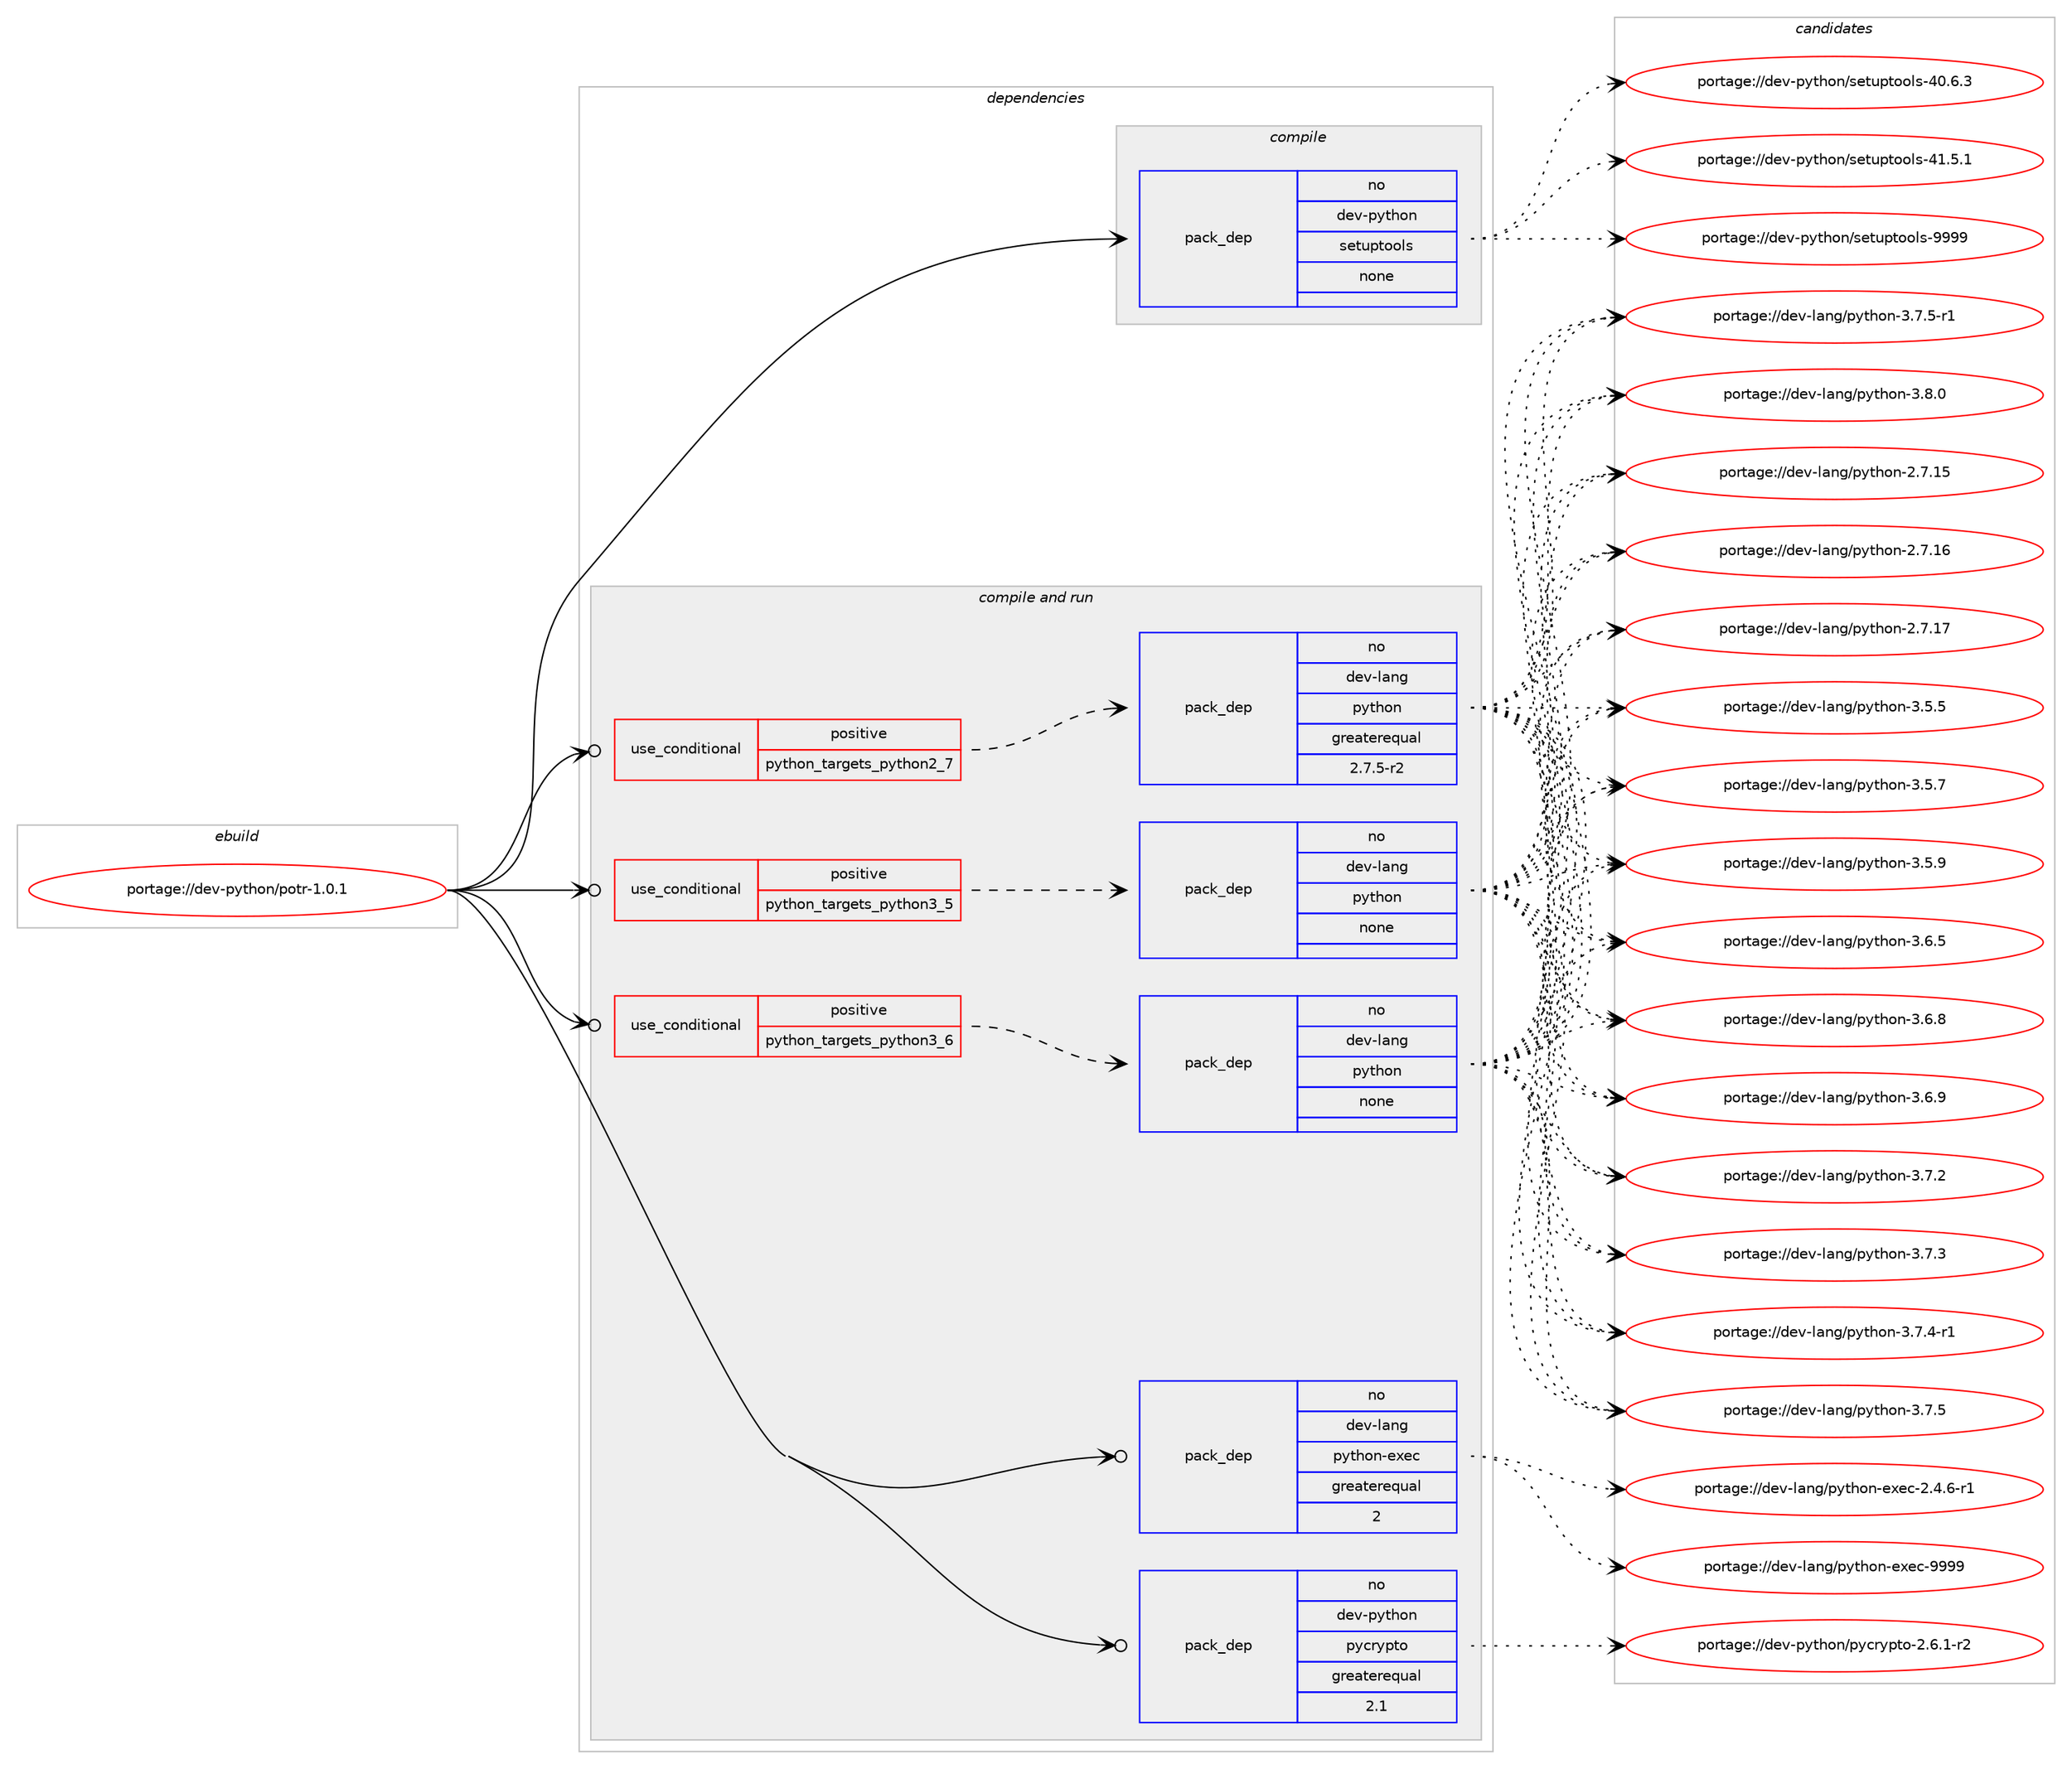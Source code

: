 digraph prolog {

# *************
# Graph options
# *************

newrank=true;
concentrate=true;
compound=true;
graph [rankdir=LR,fontname=Helvetica,fontsize=10,ranksep=1.5];#, ranksep=2.5, nodesep=0.2];
edge  [arrowhead=vee];
node  [fontname=Helvetica,fontsize=10];

# **********
# The ebuild
# **********

subgraph cluster_leftcol {
color=gray;
rank=same;
label=<<i>ebuild</i>>;
id [label="portage://dev-python/potr-1.0.1", color=red, width=4, href="../dev-python/potr-1.0.1.svg"];
}

# ****************
# The dependencies
# ****************

subgraph cluster_midcol {
color=gray;
label=<<i>dependencies</i>>;
subgraph cluster_compile {
fillcolor="#eeeeee";
style=filled;
label=<<i>compile</i>>;
subgraph pack120240 {
dependency157705 [label=<<TABLE BORDER="0" CELLBORDER="1" CELLSPACING="0" CELLPADDING="4" WIDTH="220"><TR><TD ROWSPAN="6" CELLPADDING="30">pack_dep</TD></TR><TR><TD WIDTH="110">no</TD></TR><TR><TD>dev-python</TD></TR><TR><TD>setuptools</TD></TR><TR><TD>none</TD></TR><TR><TD></TD></TR></TABLE>>, shape=none, color=blue];
}
id:e -> dependency157705:w [weight=20,style="solid",arrowhead="vee"];
}
subgraph cluster_compileandrun {
fillcolor="#eeeeee";
style=filled;
label=<<i>compile and run</i>>;
subgraph cond34106 {
dependency157706 [label=<<TABLE BORDER="0" CELLBORDER="1" CELLSPACING="0" CELLPADDING="4"><TR><TD ROWSPAN="3" CELLPADDING="10">use_conditional</TD></TR><TR><TD>positive</TD></TR><TR><TD>python_targets_python2_7</TD></TR></TABLE>>, shape=none, color=red];
subgraph pack120241 {
dependency157707 [label=<<TABLE BORDER="0" CELLBORDER="1" CELLSPACING="0" CELLPADDING="4" WIDTH="220"><TR><TD ROWSPAN="6" CELLPADDING="30">pack_dep</TD></TR><TR><TD WIDTH="110">no</TD></TR><TR><TD>dev-lang</TD></TR><TR><TD>python</TD></TR><TR><TD>greaterequal</TD></TR><TR><TD>2.7.5-r2</TD></TR></TABLE>>, shape=none, color=blue];
}
dependency157706:e -> dependency157707:w [weight=20,style="dashed",arrowhead="vee"];
}
id:e -> dependency157706:w [weight=20,style="solid",arrowhead="odotvee"];
subgraph cond34107 {
dependency157708 [label=<<TABLE BORDER="0" CELLBORDER="1" CELLSPACING="0" CELLPADDING="4"><TR><TD ROWSPAN="3" CELLPADDING="10">use_conditional</TD></TR><TR><TD>positive</TD></TR><TR><TD>python_targets_python3_5</TD></TR></TABLE>>, shape=none, color=red];
subgraph pack120242 {
dependency157709 [label=<<TABLE BORDER="0" CELLBORDER="1" CELLSPACING="0" CELLPADDING="4" WIDTH="220"><TR><TD ROWSPAN="6" CELLPADDING="30">pack_dep</TD></TR><TR><TD WIDTH="110">no</TD></TR><TR><TD>dev-lang</TD></TR><TR><TD>python</TD></TR><TR><TD>none</TD></TR><TR><TD></TD></TR></TABLE>>, shape=none, color=blue];
}
dependency157708:e -> dependency157709:w [weight=20,style="dashed",arrowhead="vee"];
}
id:e -> dependency157708:w [weight=20,style="solid",arrowhead="odotvee"];
subgraph cond34108 {
dependency157710 [label=<<TABLE BORDER="0" CELLBORDER="1" CELLSPACING="0" CELLPADDING="4"><TR><TD ROWSPAN="3" CELLPADDING="10">use_conditional</TD></TR><TR><TD>positive</TD></TR><TR><TD>python_targets_python3_6</TD></TR></TABLE>>, shape=none, color=red];
subgraph pack120243 {
dependency157711 [label=<<TABLE BORDER="0" CELLBORDER="1" CELLSPACING="0" CELLPADDING="4" WIDTH="220"><TR><TD ROWSPAN="6" CELLPADDING="30">pack_dep</TD></TR><TR><TD WIDTH="110">no</TD></TR><TR><TD>dev-lang</TD></TR><TR><TD>python</TD></TR><TR><TD>none</TD></TR><TR><TD></TD></TR></TABLE>>, shape=none, color=blue];
}
dependency157710:e -> dependency157711:w [weight=20,style="dashed",arrowhead="vee"];
}
id:e -> dependency157710:w [weight=20,style="solid",arrowhead="odotvee"];
subgraph pack120244 {
dependency157712 [label=<<TABLE BORDER="0" CELLBORDER="1" CELLSPACING="0" CELLPADDING="4" WIDTH="220"><TR><TD ROWSPAN="6" CELLPADDING="30">pack_dep</TD></TR><TR><TD WIDTH="110">no</TD></TR><TR><TD>dev-lang</TD></TR><TR><TD>python-exec</TD></TR><TR><TD>greaterequal</TD></TR><TR><TD>2</TD></TR></TABLE>>, shape=none, color=blue];
}
id:e -> dependency157712:w [weight=20,style="solid",arrowhead="odotvee"];
subgraph pack120245 {
dependency157713 [label=<<TABLE BORDER="0" CELLBORDER="1" CELLSPACING="0" CELLPADDING="4" WIDTH="220"><TR><TD ROWSPAN="6" CELLPADDING="30">pack_dep</TD></TR><TR><TD WIDTH="110">no</TD></TR><TR><TD>dev-python</TD></TR><TR><TD>pycrypto</TD></TR><TR><TD>greaterequal</TD></TR><TR><TD>2.1</TD></TR></TABLE>>, shape=none, color=blue];
}
id:e -> dependency157713:w [weight=20,style="solid",arrowhead="odotvee"];
}
subgraph cluster_run {
fillcolor="#eeeeee";
style=filled;
label=<<i>run</i>>;
}
}

# **************
# The candidates
# **************

subgraph cluster_choices {
rank=same;
color=gray;
label=<<i>candidates</i>>;

subgraph choice120240 {
color=black;
nodesep=1;
choiceportage100101118451121211161041111104711510111611711211611111110811545524846544651 [label="portage://dev-python/setuptools-40.6.3", color=red, width=4,href="../dev-python/setuptools-40.6.3.svg"];
choiceportage100101118451121211161041111104711510111611711211611111110811545524946534649 [label="portage://dev-python/setuptools-41.5.1", color=red, width=4,href="../dev-python/setuptools-41.5.1.svg"];
choiceportage10010111845112121116104111110471151011161171121161111111081154557575757 [label="portage://dev-python/setuptools-9999", color=red, width=4,href="../dev-python/setuptools-9999.svg"];
dependency157705:e -> choiceportage100101118451121211161041111104711510111611711211611111110811545524846544651:w [style=dotted,weight="100"];
dependency157705:e -> choiceportage100101118451121211161041111104711510111611711211611111110811545524946534649:w [style=dotted,weight="100"];
dependency157705:e -> choiceportage10010111845112121116104111110471151011161171121161111111081154557575757:w [style=dotted,weight="100"];
}
subgraph choice120241 {
color=black;
nodesep=1;
choiceportage10010111845108971101034711212111610411111045504655464953 [label="portage://dev-lang/python-2.7.15", color=red, width=4,href="../dev-lang/python-2.7.15.svg"];
choiceportage10010111845108971101034711212111610411111045504655464954 [label="portage://dev-lang/python-2.7.16", color=red, width=4,href="../dev-lang/python-2.7.16.svg"];
choiceportage10010111845108971101034711212111610411111045504655464955 [label="portage://dev-lang/python-2.7.17", color=red, width=4,href="../dev-lang/python-2.7.17.svg"];
choiceportage100101118451089711010347112121116104111110455146534653 [label="portage://dev-lang/python-3.5.5", color=red, width=4,href="../dev-lang/python-3.5.5.svg"];
choiceportage100101118451089711010347112121116104111110455146534655 [label="portage://dev-lang/python-3.5.7", color=red, width=4,href="../dev-lang/python-3.5.7.svg"];
choiceportage100101118451089711010347112121116104111110455146534657 [label="portage://dev-lang/python-3.5.9", color=red, width=4,href="../dev-lang/python-3.5.9.svg"];
choiceportage100101118451089711010347112121116104111110455146544653 [label="portage://dev-lang/python-3.6.5", color=red, width=4,href="../dev-lang/python-3.6.5.svg"];
choiceportage100101118451089711010347112121116104111110455146544656 [label="portage://dev-lang/python-3.6.8", color=red, width=4,href="../dev-lang/python-3.6.8.svg"];
choiceportage100101118451089711010347112121116104111110455146544657 [label="portage://dev-lang/python-3.6.9", color=red, width=4,href="../dev-lang/python-3.6.9.svg"];
choiceportage100101118451089711010347112121116104111110455146554650 [label="portage://dev-lang/python-3.7.2", color=red, width=4,href="../dev-lang/python-3.7.2.svg"];
choiceportage100101118451089711010347112121116104111110455146554651 [label="portage://dev-lang/python-3.7.3", color=red, width=4,href="../dev-lang/python-3.7.3.svg"];
choiceportage1001011184510897110103471121211161041111104551465546524511449 [label="portage://dev-lang/python-3.7.4-r1", color=red, width=4,href="../dev-lang/python-3.7.4-r1.svg"];
choiceportage100101118451089711010347112121116104111110455146554653 [label="portage://dev-lang/python-3.7.5", color=red, width=4,href="../dev-lang/python-3.7.5.svg"];
choiceportage1001011184510897110103471121211161041111104551465546534511449 [label="portage://dev-lang/python-3.7.5-r1", color=red, width=4,href="../dev-lang/python-3.7.5-r1.svg"];
choiceportage100101118451089711010347112121116104111110455146564648 [label="portage://dev-lang/python-3.8.0", color=red, width=4,href="../dev-lang/python-3.8.0.svg"];
dependency157707:e -> choiceportage10010111845108971101034711212111610411111045504655464953:w [style=dotted,weight="100"];
dependency157707:e -> choiceportage10010111845108971101034711212111610411111045504655464954:w [style=dotted,weight="100"];
dependency157707:e -> choiceportage10010111845108971101034711212111610411111045504655464955:w [style=dotted,weight="100"];
dependency157707:e -> choiceportage100101118451089711010347112121116104111110455146534653:w [style=dotted,weight="100"];
dependency157707:e -> choiceportage100101118451089711010347112121116104111110455146534655:w [style=dotted,weight="100"];
dependency157707:e -> choiceportage100101118451089711010347112121116104111110455146534657:w [style=dotted,weight="100"];
dependency157707:e -> choiceportage100101118451089711010347112121116104111110455146544653:w [style=dotted,weight="100"];
dependency157707:e -> choiceportage100101118451089711010347112121116104111110455146544656:w [style=dotted,weight="100"];
dependency157707:e -> choiceportage100101118451089711010347112121116104111110455146544657:w [style=dotted,weight="100"];
dependency157707:e -> choiceportage100101118451089711010347112121116104111110455146554650:w [style=dotted,weight="100"];
dependency157707:e -> choiceportage100101118451089711010347112121116104111110455146554651:w [style=dotted,weight="100"];
dependency157707:e -> choiceportage1001011184510897110103471121211161041111104551465546524511449:w [style=dotted,weight="100"];
dependency157707:e -> choiceportage100101118451089711010347112121116104111110455146554653:w [style=dotted,weight="100"];
dependency157707:e -> choiceportage1001011184510897110103471121211161041111104551465546534511449:w [style=dotted,weight="100"];
dependency157707:e -> choiceportage100101118451089711010347112121116104111110455146564648:w [style=dotted,weight="100"];
}
subgraph choice120242 {
color=black;
nodesep=1;
choiceportage10010111845108971101034711212111610411111045504655464953 [label="portage://dev-lang/python-2.7.15", color=red, width=4,href="../dev-lang/python-2.7.15.svg"];
choiceportage10010111845108971101034711212111610411111045504655464954 [label="portage://dev-lang/python-2.7.16", color=red, width=4,href="../dev-lang/python-2.7.16.svg"];
choiceportage10010111845108971101034711212111610411111045504655464955 [label="portage://dev-lang/python-2.7.17", color=red, width=4,href="../dev-lang/python-2.7.17.svg"];
choiceportage100101118451089711010347112121116104111110455146534653 [label="portage://dev-lang/python-3.5.5", color=red, width=4,href="../dev-lang/python-3.5.5.svg"];
choiceportage100101118451089711010347112121116104111110455146534655 [label="portage://dev-lang/python-3.5.7", color=red, width=4,href="../dev-lang/python-3.5.7.svg"];
choiceportage100101118451089711010347112121116104111110455146534657 [label="portage://dev-lang/python-3.5.9", color=red, width=4,href="../dev-lang/python-3.5.9.svg"];
choiceportage100101118451089711010347112121116104111110455146544653 [label="portage://dev-lang/python-3.6.5", color=red, width=4,href="../dev-lang/python-3.6.5.svg"];
choiceportage100101118451089711010347112121116104111110455146544656 [label="portage://dev-lang/python-3.6.8", color=red, width=4,href="../dev-lang/python-3.6.8.svg"];
choiceportage100101118451089711010347112121116104111110455146544657 [label="portage://dev-lang/python-3.6.9", color=red, width=4,href="../dev-lang/python-3.6.9.svg"];
choiceportage100101118451089711010347112121116104111110455146554650 [label="portage://dev-lang/python-3.7.2", color=red, width=4,href="../dev-lang/python-3.7.2.svg"];
choiceportage100101118451089711010347112121116104111110455146554651 [label="portage://dev-lang/python-3.7.3", color=red, width=4,href="../dev-lang/python-3.7.3.svg"];
choiceportage1001011184510897110103471121211161041111104551465546524511449 [label="portage://dev-lang/python-3.7.4-r1", color=red, width=4,href="../dev-lang/python-3.7.4-r1.svg"];
choiceportage100101118451089711010347112121116104111110455146554653 [label="portage://dev-lang/python-3.7.5", color=red, width=4,href="../dev-lang/python-3.7.5.svg"];
choiceportage1001011184510897110103471121211161041111104551465546534511449 [label="portage://dev-lang/python-3.7.5-r1", color=red, width=4,href="../dev-lang/python-3.7.5-r1.svg"];
choiceportage100101118451089711010347112121116104111110455146564648 [label="portage://dev-lang/python-3.8.0", color=red, width=4,href="../dev-lang/python-3.8.0.svg"];
dependency157709:e -> choiceportage10010111845108971101034711212111610411111045504655464953:w [style=dotted,weight="100"];
dependency157709:e -> choiceportage10010111845108971101034711212111610411111045504655464954:w [style=dotted,weight="100"];
dependency157709:e -> choiceportage10010111845108971101034711212111610411111045504655464955:w [style=dotted,weight="100"];
dependency157709:e -> choiceportage100101118451089711010347112121116104111110455146534653:w [style=dotted,weight="100"];
dependency157709:e -> choiceportage100101118451089711010347112121116104111110455146534655:w [style=dotted,weight="100"];
dependency157709:e -> choiceportage100101118451089711010347112121116104111110455146534657:w [style=dotted,weight="100"];
dependency157709:e -> choiceportage100101118451089711010347112121116104111110455146544653:w [style=dotted,weight="100"];
dependency157709:e -> choiceportage100101118451089711010347112121116104111110455146544656:w [style=dotted,weight="100"];
dependency157709:e -> choiceportage100101118451089711010347112121116104111110455146544657:w [style=dotted,weight="100"];
dependency157709:e -> choiceportage100101118451089711010347112121116104111110455146554650:w [style=dotted,weight="100"];
dependency157709:e -> choiceportage100101118451089711010347112121116104111110455146554651:w [style=dotted,weight="100"];
dependency157709:e -> choiceportage1001011184510897110103471121211161041111104551465546524511449:w [style=dotted,weight="100"];
dependency157709:e -> choiceportage100101118451089711010347112121116104111110455146554653:w [style=dotted,weight="100"];
dependency157709:e -> choiceportage1001011184510897110103471121211161041111104551465546534511449:w [style=dotted,weight="100"];
dependency157709:e -> choiceportage100101118451089711010347112121116104111110455146564648:w [style=dotted,weight="100"];
}
subgraph choice120243 {
color=black;
nodesep=1;
choiceportage10010111845108971101034711212111610411111045504655464953 [label="portage://dev-lang/python-2.7.15", color=red, width=4,href="../dev-lang/python-2.7.15.svg"];
choiceportage10010111845108971101034711212111610411111045504655464954 [label="portage://dev-lang/python-2.7.16", color=red, width=4,href="../dev-lang/python-2.7.16.svg"];
choiceportage10010111845108971101034711212111610411111045504655464955 [label="portage://dev-lang/python-2.7.17", color=red, width=4,href="../dev-lang/python-2.7.17.svg"];
choiceportage100101118451089711010347112121116104111110455146534653 [label="portage://dev-lang/python-3.5.5", color=red, width=4,href="../dev-lang/python-3.5.5.svg"];
choiceportage100101118451089711010347112121116104111110455146534655 [label="portage://dev-lang/python-3.5.7", color=red, width=4,href="../dev-lang/python-3.5.7.svg"];
choiceportage100101118451089711010347112121116104111110455146534657 [label="portage://dev-lang/python-3.5.9", color=red, width=4,href="../dev-lang/python-3.5.9.svg"];
choiceportage100101118451089711010347112121116104111110455146544653 [label="portage://dev-lang/python-3.6.5", color=red, width=4,href="../dev-lang/python-3.6.5.svg"];
choiceportage100101118451089711010347112121116104111110455146544656 [label="portage://dev-lang/python-3.6.8", color=red, width=4,href="../dev-lang/python-3.6.8.svg"];
choiceportage100101118451089711010347112121116104111110455146544657 [label="portage://dev-lang/python-3.6.9", color=red, width=4,href="../dev-lang/python-3.6.9.svg"];
choiceportage100101118451089711010347112121116104111110455146554650 [label="portage://dev-lang/python-3.7.2", color=red, width=4,href="../dev-lang/python-3.7.2.svg"];
choiceportage100101118451089711010347112121116104111110455146554651 [label="portage://dev-lang/python-3.7.3", color=red, width=4,href="../dev-lang/python-3.7.3.svg"];
choiceportage1001011184510897110103471121211161041111104551465546524511449 [label="portage://dev-lang/python-3.7.4-r1", color=red, width=4,href="../dev-lang/python-3.7.4-r1.svg"];
choiceportage100101118451089711010347112121116104111110455146554653 [label="portage://dev-lang/python-3.7.5", color=red, width=4,href="../dev-lang/python-3.7.5.svg"];
choiceportage1001011184510897110103471121211161041111104551465546534511449 [label="portage://dev-lang/python-3.7.5-r1", color=red, width=4,href="../dev-lang/python-3.7.5-r1.svg"];
choiceportage100101118451089711010347112121116104111110455146564648 [label="portage://dev-lang/python-3.8.0", color=red, width=4,href="../dev-lang/python-3.8.0.svg"];
dependency157711:e -> choiceportage10010111845108971101034711212111610411111045504655464953:w [style=dotted,weight="100"];
dependency157711:e -> choiceportage10010111845108971101034711212111610411111045504655464954:w [style=dotted,weight="100"];
dependency157711:e -> choiceportage10010111845108971101034711212111610411111045504655464955:w [style=dotted,weight="100"];
dependency157711:e -> choiceportage100101118451089711010347112121116104111110455146534653:w [style=dotted,weight="100"];
dependency157711:e -> choiceportage100101118451089711010347112121116104111110455146534655:w [style=dotted,weight="100"];
dependency157711:e -> choiceportage100101118451089711010347112121116104111110455146534657:w [style=dotted,weight="100"];
dependency157711:e -> choiceportage100101118451089711010347112121116104111110455146544653:w [style=dotted,weight="100"];
dependency157711:e -> choiceportage100101118451089711010347112121116104111110455146544656:w [style=dotted,weight="100"];
dependency157711:e -> choiceportage100101118451089711010347112121116104111110455146544657:w [style=dotted,weight="100"];
dependency157711:e -> choiceportage100101118451089711010347112121116104111110455146554650:w [style=dotted,weight="100"];
dependency157711:e -> choiceportage100101118451089711010347112121116104111110455146554651:w [style=dotted,weight="100"];
dependency157711:e -> choiceportage1001011184510897110103471121211161041111104551465546524511449:w [style=dotted,weight="100"];
dependency157711:e -> choiceportage100101118451089711010347112121116104111110455146554653:w [style=dotted,weight="100"];
dependency157711:e -> choiceportage1001011184510897110103471121211161041111104551465546534511449:w [style=dotted,weight="100"];
dependency157711:e -> choiceportage100101118451089711010347112121116104111110455146564648:w [style=dotted,weight="100"];
}
subgraph choice120244 {
color=black;
nodesep=1;
choiceportage10010111845108971101034711212111610411111045101120101994550465246544511449 [label="portage://dev-lang/python-exec-2.4.6-r1", color=red, width=4,href="../dev-lang/python-exec-2.4.6-r1.svg"];
choiceportage10010111845108971101034711212111610411111045101120101994557575757 [label="portage://dev-lang/python-exec-9999", color=red, width=4,href="../dev-lang/python-exec-9999.svg"];
dependency157712:e -> choiceportage10010111845108971101034711212111610411111045101120101994550465246544511449:w [style=dotted,weight="100"];
dependency157712:e -> choiceportage10010111845108971101034711212111610411111045101120101994557575757:w [style=dotted,weight="100"];
}
subgraph choice120245 {
color=black;
nodesep=1;
choiceportage1001011184511212111610411111047112121991141211121161114550465446494511450 [label="portage://dev-python/pycrypto-2.6.1-r2", color=red, width=4,href="../dev-python/pycrypto-2.6.1-r2.svg"];
dependency157713:e -> choiceportage1001011184511212111610411111047112121991141211121161114550465446494511450:w [style=dotted,weight="100"];
}
}

}
